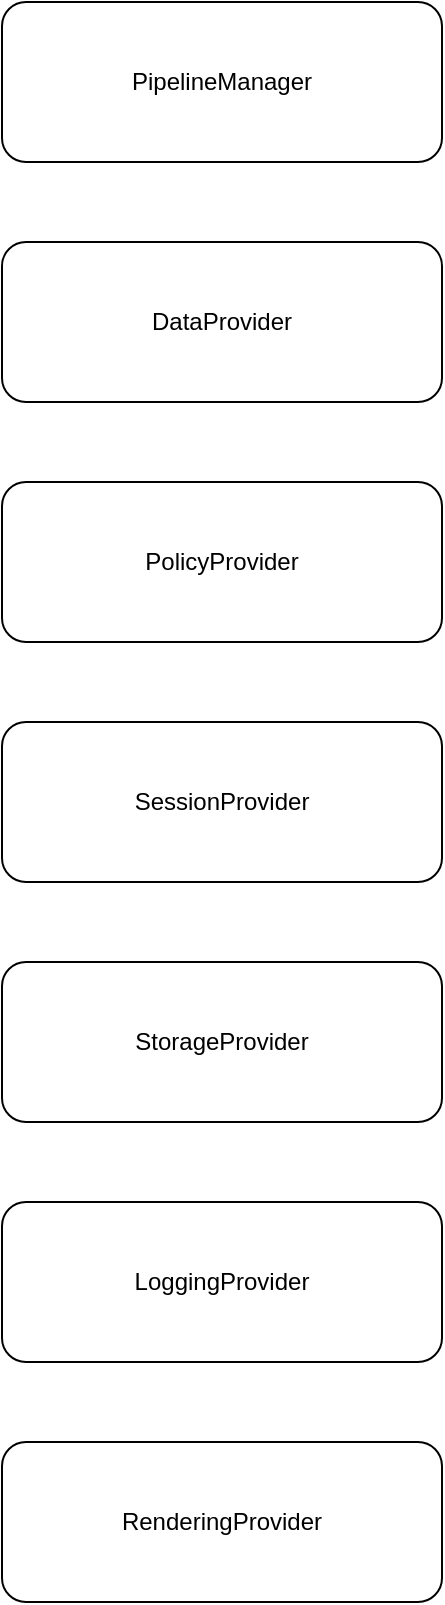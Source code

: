 <mxfile version="20.2.2" type="device"><diagram id="dBY45OmBCvIvhBA6iLoH" name="Page-1"><mxGraphModel dx="1937" dy="1776" grid="1" gridSize="10" guides="1" tooltips="1" connect="1" arrows="1" fold="1" page="1" pageScale="1" pageWidth="850" pageHeight="1100" math="0" shadow="0"><root><mxCell id="0"/><mxCell id="1" parent="0"/><mxCell id="pAz9Ozhi__anhNMEdDgQ-1" value="PipelineManager" style="rounded=1;whiteSpace=wrap;html=1;" parent="1" vertex="1"><mxGeometry x="-750" y="-1040" width="220" height="80" as="geometry"/></mxCell><mxCell id="pAz9Ozhi__anhNMEdDgQ-2" value="SessionProvider" style="rounded=1;whiteSpace=wrap;html=1;" parent="1" vertex="1"><mxGeometry x="-750" y="-680" width="220" height="80" as="geometry"/></mxCell><mxCell id="pAz9Ozhi__anhNMEdDgQ-3" value="RenderingProvider" style="rounded=1;whiteSpace=wrap;html=1;" parent="1" vertex="1"><mxGeometry x="-750" y="-320" width="220" height="80" as="geometry"/></mxCell><mxCell id="pAz9Ozhi__anhNMEdDgQ-4" value="StorageProvider" style="rounded=1;whiteSpace=wrap;html=1;" parent="1" vertex="1"><mxGeometry x="-750" y="-560" width="220" height="80" as="geometry"/></mxCell><mxCell id="pAz9Ozhi__anhNMEdDgQ-5" value="LoggingProvider" style="rounded=1;whiteSpace=wrap;html=1;" parent="1" vertex="1"><mxGeometry x="-750" y="-440" width="220" height="80" as="geometry"/></mxCell><mxCell id="pAz9Ozhi__anhNMEdDgQ-6" value="PolicyProvider" style="rounded=1;whiteSpace=wrap;html=1;" parent="1" vertex="1"><mxGeometry x="-750" y="-800" width="220" height="80" as="geometry"/></mxCell><mxCell id="OofA-QOKrR0klo1VumEn-2" value="DataProvider" style="rounded=1;whiteSpace=wrap;html=1;" parent="1" vertex="1"><mxGeometry x="-750" y="-920" width="220" height="80" as="geometry"/></mxCell></root></mxGraphModel></diagram></mxfile>